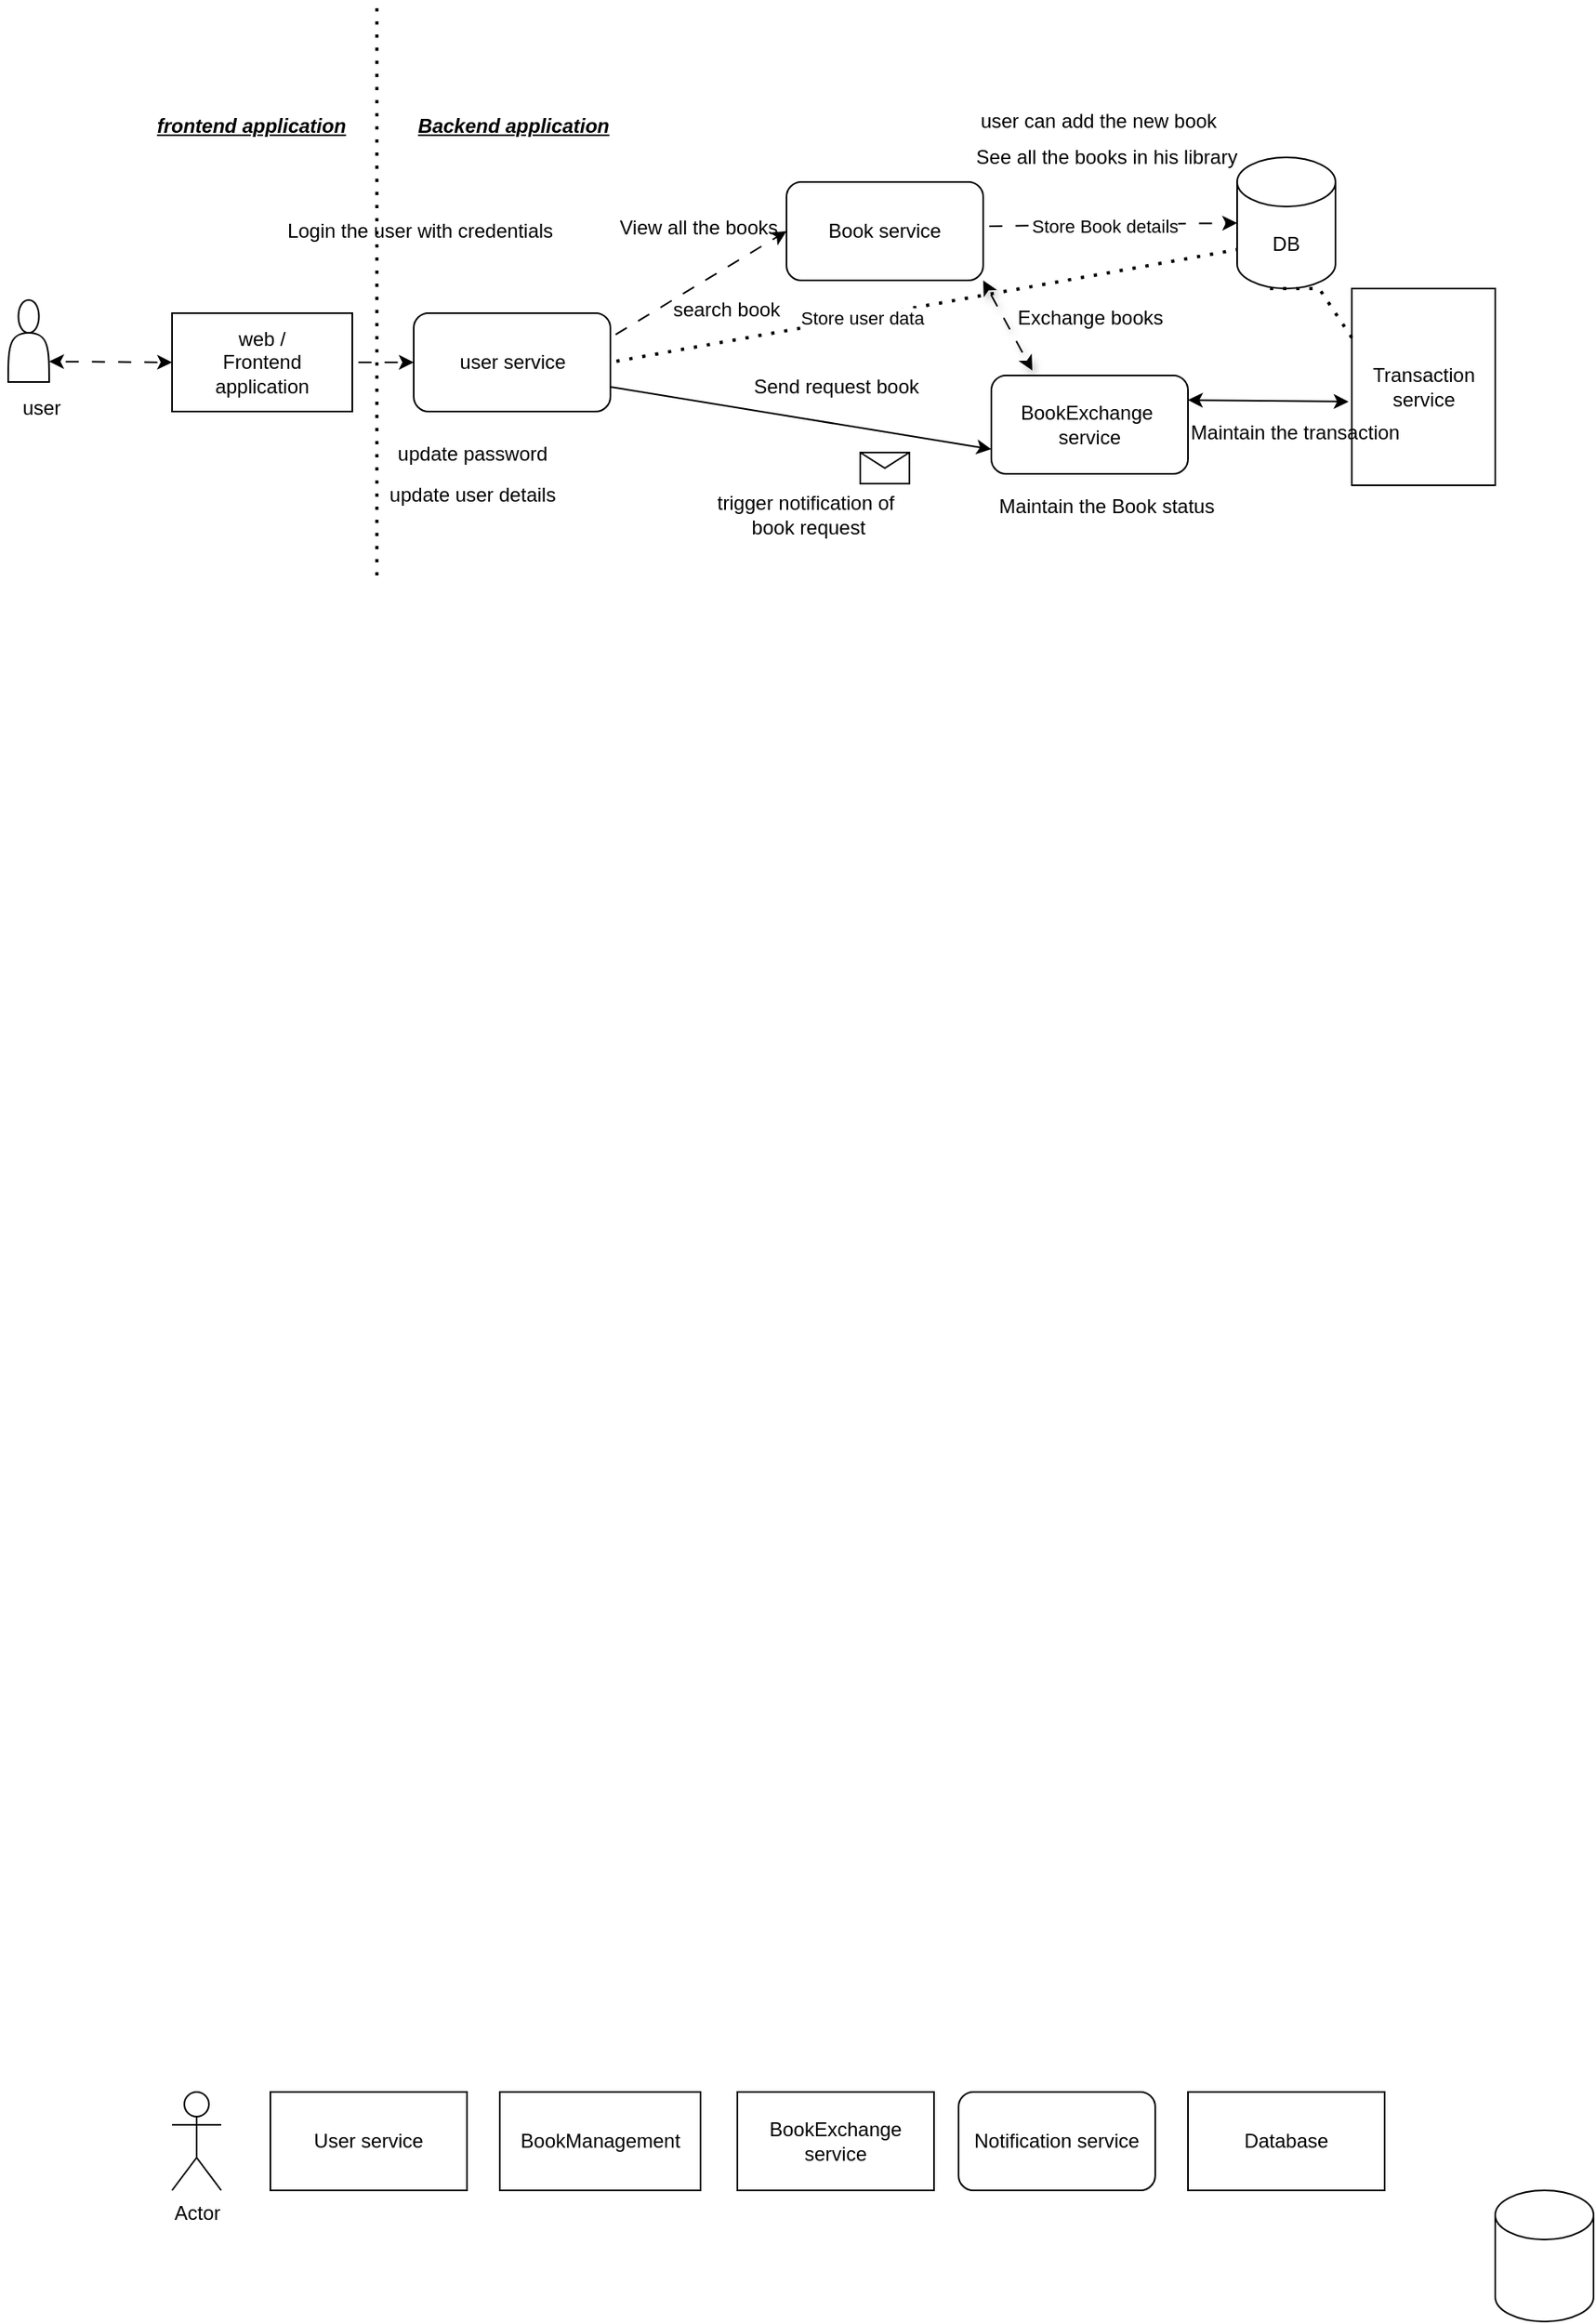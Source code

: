 <mxfile version="24.7.17">
  <diagram name="Page-1" id="rEYbkORdEYLB8KurJ4Nk">
    <mxGraphModel dx="1104" dy="516" grid="1" gridSize="25" guides="1" tooltips="1" connect="1" arrows="1" fold="1" page="1" pageScale="1" pageWidth="1920" pageHeight="1200" math="0" shadow="0">
      <root>
        <mxCell id="0" />
        <mxCell id="1" parent="0" />
        <mxCell id="TeL_nVByS-YfV5_v5V-p-9" value="user service" style="rounded=1;whiteSpace=wrap;html=1;" parent="1" vertex="1">
          <mxGeometry x="272.5" y="290" width="120" height="60" as="geometry" />
        </mxCell>
        <mxCell id="TeL_nVByS-YfV5_v5V-p-10" value="web /&lt;div&gt;Frontend application&lt;/div&gt;" style="rounded=0;whiteSpace=wrap;html=1;" parent="1" vertex="1">
          <mxGeometry x="125" y="290" width="110" height="60" as="geometry" />
        </mxCell>
        <mxCell id="TeL_nVByS-YfV5_v5V-p-11" value="" style="endArrow=classic;html=1;rounded=0;exitX=1;exitY=0.5;exitDx=0;exitDy=0;entryX=0;entryY=0.5;entryDx=0;entryDy=0;flowAnimation=1;" parent="1" source="TeL_nVByS-YfV5_v5V-p-10" target="TeL_nVByS-YfV5_v5V-p-9" edge="1">
          <mxGeometry width="50" height="50" relative="1" as="geometry">
            <mxPoint x="400" y="380" as="sourcePoint" />
            <mxPoint x="450" y="330" as="targetPoint" />
          </mxGeometry>
        </mxCell>
        <mxCell id="TeL_nVByS-YfV5_v5V-p-12" value="Login the user with credentials" style="text;html=1;align=center;verticalAlign=middle;resizable=0;points=[];autosize=1;strokeColor=none;fillColor=none;" parent="1" vertex="1">
          <mxGeometry x="180.5" y="225" width="190" height="30" as="geometry" />
        </mxCell>
        <mxCell id="TeL_nVByS-YfV5_v5V-p-13" value="Book service" style="rounded=1;whiteSpace=wrap;html=1;" parent="1" vertex="1">
          <mxGeometry x="500" y="210" width="120" height="60" as="geometry" />
        </mxCell>
        <mxCell id="TeL_nVByS-YfV5_v5V-p-14" value="" style="endArrow=classic;html=1;rounded=0;entryX=0;entryY=0.5;entryDx=0;entryDy=0;exitX=1;exitY=0.25;exitDx=0;exitDy=0;flowAnimation=1;" parent="1" source="TeL_nVByS-YfV5_v5V-p-9" target="TeL_nVByS-YfV5_v5V-p-13" edge="1">
          <mxGeometry width="50" height="50" relative="1" as="geometry">
            <mxPoint x="400" y="300" as="sourcePoint" />
            <mxPoint x="450" y="330" as="targetPoint" />
          </mxGeometry>
        </mxCell>
        <mxCell id="TeL_nVByS-YfV5_v5V-p-16" value="BookExchange&amp;nbsp; service" style="rounded=1;whiteSpace=wrap;html=1;" parent="1" vertex="1">
          <mxGeometry x="625" y="328" width="120" height="60" as="geometry" />
        </mxCell>
        <mxCell id="TeL_nVByS-YfV5_v5V-p-17" value="user can add the new book" style="text;html=1;align=center;verticalAlign=middle;resizable=0;points=[];autosize=1;strokeColor=none;fillColor=none;" parent="1" vertex="1">
          <mxGeometry x="605" y="158" width="170" height="30" as="geometry" />
        </mxCell>
        <mxCell id="TeL_nVByS-YfV5_v5V-p-18" value="See all the books in his library" style="text;html=1;align=center;verticalAlign=middle;resizable=0;points=[];autosize=1;strokeColor=none;fillColor=none;" parent="1" vertex="1">
          <mxGeometry x="605" y="180" width="180" height="30" as="geometry" />
        </mxCell>
        <mxCell id="TeL_nVByS-YfV5_v5V-p-19" value="" style="endArrow=classic;html=1;rounded=0;exitX=1;exitY=0.75;exitDx=0;exitDy=0;entryX=0;entryY=0.75;entryDx=0;entryDy=0;" parent="1" source="TeL_nVByS-YfV5_v5V-p-9" target="TeL_nVByS-YfV5_v5V-p-16" edge="1">
          <mxGeometry width="50" height="50" relative="1" as="geometry">
            <mxPoint x="400" y="380" as="sourcePoint" />
            <mxPoint x="450" y="330" as="targetPoint" />
          </mxGeometry>
        </mxCell>
        <mxCell id="TeL_nVByS-YfV5_v5V-p-20" value="Send request book" style="text;html=1;align=center;verticalAlign=middle;resizable=0;points=[];autosize=1;strokeColor=none;fillColor=none;" parent="1" vertex="1">
          <mxGeometry x="470" y="320" width="120" height="30" as="geometry" />
        </mxCell>
        <mxCell id="6qUD0XOd6owdWyFMQj5K-7" value="Actor" style="shape=umlActor;verticalLabelPosition=bottom;verticalAlign=top;html=1;outlineConnect=0;" parent="1" vertex="1">
          <mxGeometry x="125" y="1375" width="30" height="60" as="geometry" />
        </mxCell>
        <mxCell id="6qUD0XOd6owdWyFMQj5K-8" value="User service" style="rounded=0;whiteSpace=wrap;html=1;" parent="1" vertex="1">
          <mxGeometry x="185" y="1375" width="120" height="60" as="geometry" />
        </mxCell>
        <mxCell id="6qUD0XOd6owdWyFMQj5K-9" value="BookManagement" style="rounded=0;whiteSpace=wrap;html=1;" parent="1" vertex="1">
          <mxGeometry x="325" y="1375" width="122.5" height="60" as="geometry" />
        </mxCell>
        <mxCell id="6qUD0XOd6owdWyFMQj5K-10" value="BookExchange service" style="rounded=0;whiteSpace=wrap;html=1;" parent="1" vertex="1">
          <mxGeometry x="470" y="1375" width="120" height="60" as="geometry" />
        </mxCell>
        <mxCell id="6qUD0XOd6owdWyFMQj5K-11" value="" style="shape=cylinder3;whiteSpace=wrap;html=1;boundedLbl=1;backgroundOutline=1;size=15;" parent="1" vertex="1">
          <mxGeometry x="932.5" y="1435" width="60" height="80" as="geometry" />
        </mxCell>
        <mxCell id="6qUD0XOd6owdWyFMQj5K-12" value="Database" style="rounded=0;whiteSpace=wrap;html=1;" parent="1" vertex="1">
          <mxGeometry x="745" y="1375" width="120" height="60" as="geometry" />
        </mxCell>
        <mxCell id="6qUD0XOd6owdWyFMQj5K-13" value="Notification service" style="rounded=1;whiteSpace=wrap;html=1;" parent="1" vertex="1">
          <mxGeometry x="605" y="1375" width="120" height="60" as="geometry" />
        </mxCell>
        <mxCell id="6qUD0XOd6owdWyFMQj5K-20" value="update password" style="text;html=1;align=center;verticalAlign=middle;resizable=0;points=[];autosize=1;strokeColor=none;fillColor=none;" parent="1" vertex="1">
          <mxGeometry x="258" y="363" width="100" height="25" as="geometry" />
        </mxCell>
        <mxCell id="6qUD0XOd6owdWyFMQj5K-21" value="update user details" style="text;html=1;align=center;verticalAlign=middle;resizable=0;points=[];autosize=1;strokeColor=none;fillColor=none;" parent="1" vertex="1">
          <mxGeometry x="245.5" y="388" width="125" height="25" as="geometry" />
        </mxCell>
        <mxCell id="6qUD0XOd6owdWyFMQj5K-22" value="View all the books" style="text;html=1;align=center;verticalAlign=middle;resizable=0;points=[];autosize=1;strokeColor=none;fillColor=none;" parent="1" vertex="1">
          <mxGeometry x="383" y="225" width="125" height="25" as="geometry" />
        </mxCell>
        <mxCell id="6qUD0XOd6owdWyFMQj5K-24" value="" style="endArrow=classic;startArrow=classic;html=1;rounded=0;exitX=1;exitY=1;exitDx=0;exitDy=0;shadow=1;flowAnimation=1;" parent="1" source="TeL_nVByS-YfV5_v5V-p-13" edge="1">
          <mxGeometry width="50" height="50" relative="1" as="geometry">
            <mxPoint x="600" y="200" as="sourcePoint" />
            <mxPoint x="650" y="325" as="targetPoint" />
          </mxGeometry>
        </mxCell>
        <mxCell id="6qUD0XOd6owdWyFMQj5K-25" value="Exchange books" style="text;html=1;align=center;verticalAlign=middle;resizable=0;points=[];autosize=1;strokeColor=none;fillColor=none;" parent="1" vertex="1">
          <mxGeometry x="635" y="280" width="100" height="25" as="geometry" />
        </mxCell>
        <mxCell id="6qUD0XOd6owdWyFMQj5K-27" value="Transaction service" style="rounded=0;whiteSpace=wrap;html=1;" parent="1" vertex="1">
          <mxGeometry x="845" y="275" width="87.5" height="120" as="geometry" />
        </mxCell>
        <mxCell id="6qUD0XOd6owdWyFMQj5K-28" value="" style="endArrow=classic;startArrow=classic;html=1;rounded=0;entryX=-0.023;entryY=0.575;entryDx=0;entryDy=0;entryPerimeter=0;exitX=1;exitY=0.25;exitDx=0;exitDy=0;" parent="1" source="TeL_nVByS-YfV5_v5V-p-16" target="6qUD0XOd6owdWyFMQj5K-27" edge="1">
          <mxGeometry width="50" height="50" relative="1" as="geometry">
            <mxPoint x="775" y="250" as="sourcePoint" />
            <mxPoint x="825" y="200" as="targetPoint" />
          </mxGeometry>
        </mxCell>
        <mxCell id="6qUD0XOd6owdWyFMQj5K-29" value="Maintain the transaction" style="text;html=1;align=center;verticalAlign=middle;resizable=0;points=[];autosize=1;strokeColor=none;fillColor=none;" parent="1" vertex="1">
          <mxGeometry x="735" y="350" width="150" height="25" as="geometry" />
        </mxCell>
        <mxCell id="6qUD0XOd6owdWyFMQj5K-30" value="DB" style="shape=cylinder3;whiteSpace=wrap;html=1;boundedLbl=1;backgroundOutline=1;size=15;" parent="1" vertex="1">
          <mxGeometry x="775" y="195" width="60" height="80" as="geometry" />
        </mxCell>
        <mxCell id="6qUD0XOd6owdWyFMQj5K-31" value="Maintain the Book status" style="text;html=1;align=center;verticalAlign=middle;resizable=0;points=[];autosize=1;strokeColor=none;fillColor=none;" parent="1" vertex="1">
          <mxGeometry x="620" y="395" width="150" height="25" as="geometry" />
        </mxCell>
        <mxCell id="6qUD0XOd6owdWyFMQj5K-32" value="" style="shape=actor;whiteSpace=wrap;html=1;" parent="1" vertex="1">
          <mxGeometry x="25" y="282" width="25" height="50" as="geometry" />
        </mxCell>
        <mxCell id="6qUD0XOd6owdWyFMQj5K-34" value="" style="endArrow=classic;startArrow=classic;html=1;rounded=0;exitX=1;exitY=0.75;exitDx=0;exitDy=0;entryX=0;entryY=0.5;entryDx=0;entryDy=0;flowAnimation=1;" parent="1" source="6qUD0XOd6owdWyFMQj5K-32" target="TeL_nVByS-YfV5_v5V-p-10" edge="1">
          <mxGeometry width="50" height="50" relative="1" as="geometry">
            <mxPoint x="475" y="450" as="sourcePoint" />
            <mxPoint x="525" y="400" as="targetPoint" />
          </mxGeometry>
        </mxCell>
        <mxCell id="6qUD0XOd6owdWyFMQj5K-35" value="" style="endArrow=classic;html=1;rounded=0;entryX=0;entryY=0.5;entryDx=0;entryDy=0;entryPerimeter=0;flowAnimation=1;" parent="1" target="6qUD0XOd6owdWyFMQj5K-30" edge="1">
          <mxGeometry relative="1" as="geometry">
            <mxPoint x="620" y="237" as="sourcePoint" />
            <mxPoint x="720" y="237" as="targetPoint" />
          </mxGeometry>
        </mxCell>
        <mxCell id="6qUD0XOd6owdWyFMQj5K-36" value="Label" style="edgeLabel;resizable=0;html=1;;align=center;verticalAlign=middle;" parent="6qUD0XOd6owdWyFMQj5K-35" connectable="0" vertex="1">
          <mxGeometry relative="1" as="geometry" />
        </mxCell>
        <mxCell id="6qUD0XOd6owdWyFMQj5K-37" value="Store Book details" style="edgeLabel;html=1;align=center;verticalAlign=middle;resizable=0;points=[];" parent="6qUD0XOd6owdWyFMQj5K-35" vertex="1" connectable="0">
          <mxGeometry x="-0.045" y="-1" relative="1" as="geometry">
            <mxPoint as="offset" />
          </mxGeometry>
        </mxCell>
        <mxCell id="6qUD0XOd6owdWyFMQj5K-38" value="" style="endArrow=none;dashed=1;html=1;dashPattern=1 3;strokeWidth=2;rounded=0;exitX=1;exitY=0.5;exitDx=0;exitDy=0;entryX=0;entryY=0;entryDx=0;entryDy=56.25;entryPerimeter=0;flowAnimation=1;" parent="1" source="TeL_nVByS-YfV5_v5V-p-9" target="6qUD0XOd6owdWyFMQj5K-30" edge="1">
          <mxGeometry width="50" height="50" relative="1" as="geometry">
            <mxPoint x="475" y="450" as="sourcePoint" />
            <mxPoint x="525" y="400" as="targetPoint" />
          </mxGeometry>
        </mxCell>
        <mxCell id="6qUD0XOd6owdWyFMQj5K-39" value="Store user data" style="edgeLabel;html=1;align=center;verticalAlign=middle;resizable=0;points=[];" parent="6qUD0XOd6owdWyFMQj5K-38" vertex="1" connectable="0">
          <mxGeometry x="-0.197" relative="1" as="geometry">
            <mxPoint as="offset" />
          </mxGeometry>
        </mxCell>
        <mxCell id="6qUD0XOd6owdWyFMQj5K-40" value="user" style="text;html=1;align=center;verticalAlign=middle;resizable=0;points=[];autosize=1;strokeColor=none;fillColor=none;" parent="1" vertex="1">
          <mxGeometry x="20" y="335" width="50" height="25" as="geometry" />
        </mxCell>
        <mxCell id="6qUD0XOd6owdWyFMQj5K-41" value="" style="shape=message;html=1;html=1;outlineConnect=0;labelPosition=center;verticalLabelPosition=bottom;align=center;verticalAlign=top;" parent="1" vertex="1">
          <mxGeometry x="545" y="375" width="30" height="19" as="geometry" />
        </mxCell>
        <mxCell id="6qUD0XOd6owdWyFMQj5K-42" value="trigger notification of&amp;nbsp;&lt;div&gt;book request&lt;/div&gt;" style="text;html=1;align=center;verticalAlign=middle;resizable=0;points=[];autosize=1;strokeColor=none;fillColor=none;" parent="1" vertex="1">
          <mxGeometry x="450" y="388" width="125" height="50" as="geometry" />
        </mxCell>
        <mxCell id="6qUD0XOd6owdWyFMQj5K-44" value="" style="endArrow=none;dashed=1;html=1;dashPattern=1 3;strokeWidth=2;rounded=0;exitX=0;exitY=0.25;exitDx=0;exitDy=0;" parent="1" source="6qUD0XOd6owdWyFMQj5K-27" edge="1">
          <mxGeometry width="50" height="50" relative="1" as="geometry">
            <mxPoint x="745" y="325" as="sourcePoint" />
            <mxPoint x="795" y="275" as="targetPoint" />
            <Array as="points">
              <mxPoint x="825" y="275" />
            </Array>
          </mxGeometry>
        </mxCell>
        <mxCell id="6qUD0XOd6owdWyFMQj5K-45" value="search book" style="text;html=1;align=center;verticalAlign=middle;resizable=0;points=[];autosize=1;strokeColor=none;fillColor=none;" parent="1" vertex="1">
          <mxGeometry x="425" y="275" width="75" height="25" as="geometry" />
        </mxCell>
        <mxCell id="jHHomd0fIngqP4cCEKjF-1" value="" style="endArrow=none;dashed=1;html=1;dashPattern=1 3;strokeWidth=2;rounded=0;" edge="1" parent="1">
          <mxGeometry width="50" height="50" relative="1" as="geometry">
            <mxPoint x="250" y="450" as="sourcePoint" />
            <mxPoint x="250" y="100" as="targetPoint" />
          </mxGeometry>
        </mxCell>
        <mxCell id="jHHomd0fIngqP4cCEKjF-2" value="&lt;b&gt;&lt;i&gt;&lt;u&gt;Backend application&lt;/u&gt;&lt;/i&gt;&lt;/b&gt;" style="text;html=1;align=center;verticalAlign=middle;resizable=0;points=[];autosize=1;strokeColor=none;fillColor=none;" vertex="1" parent="1">
          <mxGeometry x="258" y="163" width="150" height="25" as="geometry" />
        </mxCell>
        <mxCell id="jHHomd0fIngqP4cCEKjF-3" value="&lt;b&gt;&lt;i&gt;&lt;u&gt;frontend application&lt;/u&gt;&lt;/i&gt;&lt;/b&gt;" style="text;html=1;align=center;verticalAlign=middle;resizable=0;points=[];autosize=1;strokeColor=none;fillColor=none;" vertex="1" parent="1">
          <mxGeometry x="110" y="163" width="125" height="25" as="geometry" />
        </mxCell>
      </root>
    </mxGraphModel>
  </diagram>
</mxfile>
